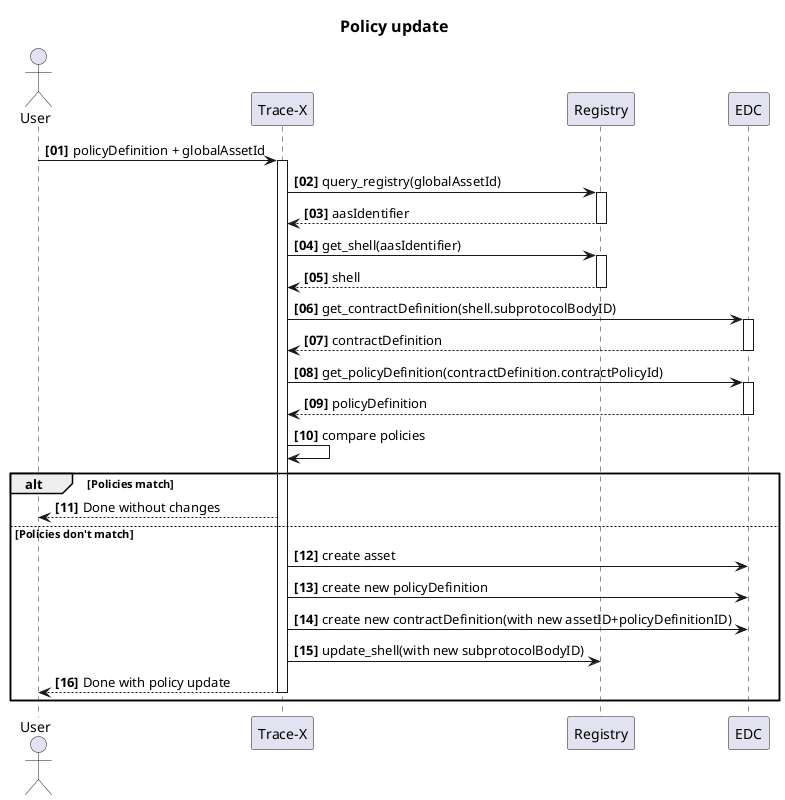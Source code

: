 @startuml
title
    ==Policy update
end title

autonumber "<B>[00]"

actor "User" as U order 0
participant "Trace-X" as TX order 1
participant "Registry" as R order 2
participant "EDC" as EDC order 3

U -> TX: policyDefinition + globalAssetId
activate TX
TX -> R: query_registry(globalAssetId)
activate R
R --> TX: aasIdentifier
deactivate R
TX -> R: get_shell(aasIdentifier)
activate R
R --> TX: shell
deactivate R
TX -> EDC: get_contractDefinition(shell.subprotocolBodyID)
activate EDC
EDC --> TX: contractDefinition
deactivate EDC
TX -> EDC: get_policyDefinition(contractDefinition.contractPolicyId)
activate EDC
EDC --> TX: policyDefinition
deactivate EDC
TX -> TX: compare policies
alt Policies match
TX --> U: Done without changes
else Policies don't match
TX -> EDC: create asset
TX -> EDC: create new policyDefinition
TX -> EDC: create new contractDefinition(with new assetID+policyDefinitionID)
TX -> R: update_shell(with new subprotocolBodyID)
TX --> U: Done with policy update
deactivate TX
end


@enduml
